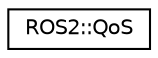 digraph "Graphical Class Hierarchy"
{
 // LATEX_PDF_SIZE
  edge [fontname="Helvetica",fontsize="10",labelfontname="Helvetica",labelfontsize="10"];
  node [fontname="Helvetica",fontsize="10",shape=record];
  rankdir="LR";
  Node0 [label="ROS2::QoS",height=0.2,width=0.4,color="black", fillcolor="white", style="filled",URL="$struct_r_o_s2_1_1_qo_s.html",tooltip=" "];
}
